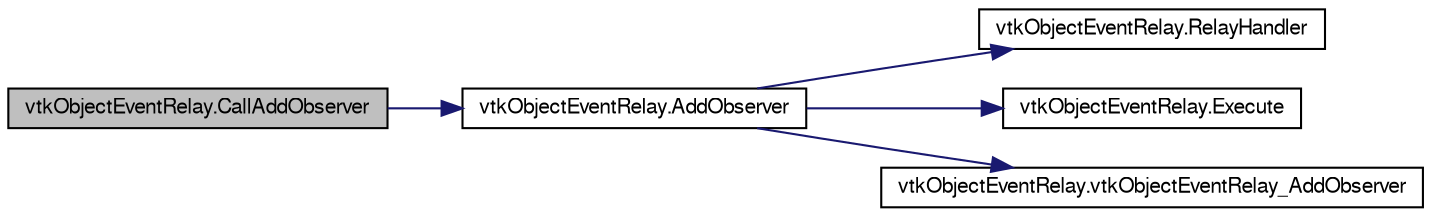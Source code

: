 digraph G
{
  bgcolor="transparent";
  edge [fontname="FreeSans",fontsize="10",labelfontname="FreeSans",labelfontsize="10"];
  node [fontname="FreeSans",fontsize="10",shape=record];
  rankdir="LR";
  Node1 [label="vtkObjectEventRelay.CallAddObserver",height=0.2,width=0.4,color="black", fillcolor="grey75", style="filled" fontcolor="black"];
  Node1 -> Node2 [color="midnightblue",fontsize="10",style="solid",fontname="FreeSans"];
  Node2 [label="vtkObjectEventRelay.AddObserver",height=0.2,width=0.4,color="black",URL="$classvtk_object_event_relay.html#a2082c7d1c7b4a9362c54fac1018a024e"];
  Node2 -> Node3 [color="midnightblue",fontsize="10",style="solid",fontname="FreeSans"];
  Node3 [label="vtkObjectEventRelay.RelayHandler",height=0.2,width=0.4,color="black",URL="$classvtk_object_event_relay.html#acbabca11f1e57d9f3b269c00c418b994",tooltip="Signature for method that vtkObject can call for VTK events."];
  Node2 -> Node4 [color="midnightblue",fontsize="10",style="solid",fontname="FreeSans"];
  Node4 [label="vtkObjectEventRelay.Execute",height=0.2,width=0.4,color="black",URL="$classvtk_object_event_relay.html#a0160764cf1acea5e7e782ce33fcca031",tooltip="Do not call directly. This method is called from VTK library code when InvokeEvent is called on a vtk..."];
  Node2 -> Node5 [color="midnightblue",fontsize="10",style="solid",fontname="FreeSans"];
  Node5 [label="vtkObjectEventRelay.vtkObjectEventRelay_AddObserver",height=0.2,width=0.4,color="black",URL="$classvtk_object_event_relay.html#ae01db545f4d5c18e8c86ae1b2cdaec6f"];
}
